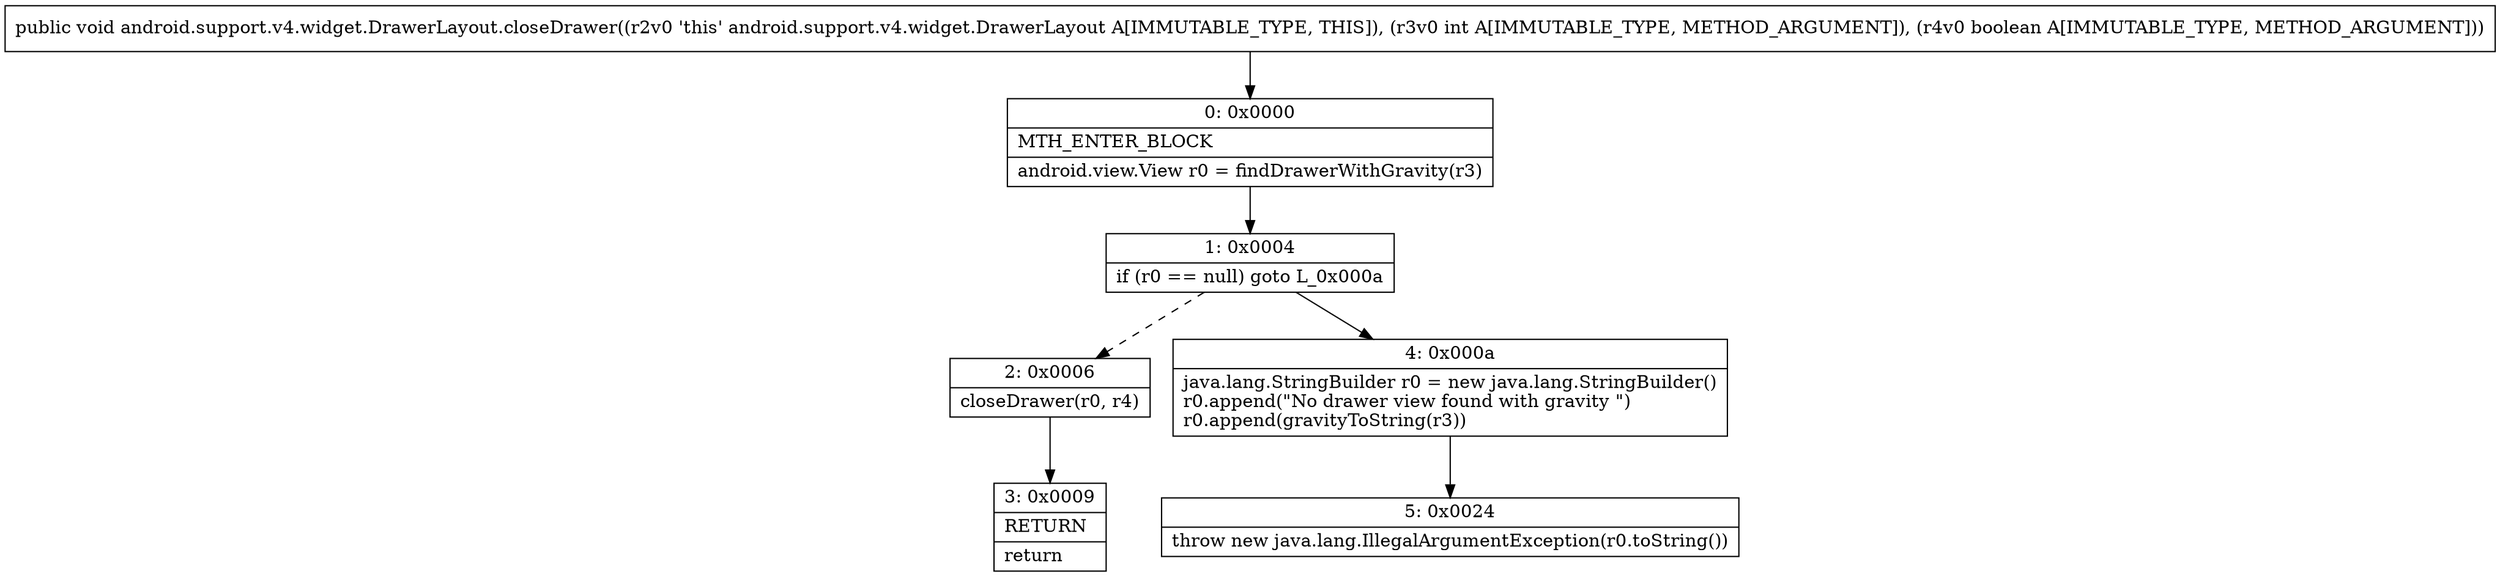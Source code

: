 digraph "CFG forandroid.support.v4.widget.DrawerLayout.closeDrawer(IZ)V" {
Node_0 [shape=record,label="{0\:\ 0x0000|MTH_ENTER_BLOCK\l|android.view.View r0 = findDrawerWithGravity(r3)\l}"];
Node_1 [shape=record,label="{1\:\ 0x0004|if (r0 == null) goto L_0x000a\l}"];
Node_2 [shape=record,label="{2\:\ 0x0006|closeDrawer(r0, r4)\l}"];
Node_3 [shape=record,label="{3\:\ 0x0009|RETURN\l|return\l}"];
Node_4 [shape=record,label="{4\:\ 0x000a|java.lang.StringBuilder r0 = new java.lang.StringBuilder()\lr0.append(\"No drawer view found with gravity \")\lr0.append(gravityToString(r3))\l}"];
Node_5 [shape=record,label="{5\:\ 0x0024|throw new java.lang.IllegalArgumentException(r0.toString())\l}"];
MethodNode[shape=record,label="{public void android.support.v4.widget.DrawerLayout.closeDrawer((r2v0 'this' android.support.v4.widget.DrawerLayout A[IMMUTABLE_TYPE, THIS]), (r3v0 int A[IMMUTABLE_TYPE, METHOD_ARGUMENT]), (r4v0 boolean A[IMMUTABLE_TYPE, METHOD_ARGUMENT])) }"];
MethodNode -> Node_0;
Node_0 -> Node_1;
Node_1 -> Node_2[style=dashed];
Node_1 -> Node_4;
Node_2 -> Node_3;
Node_4 -> Node_5;
}


